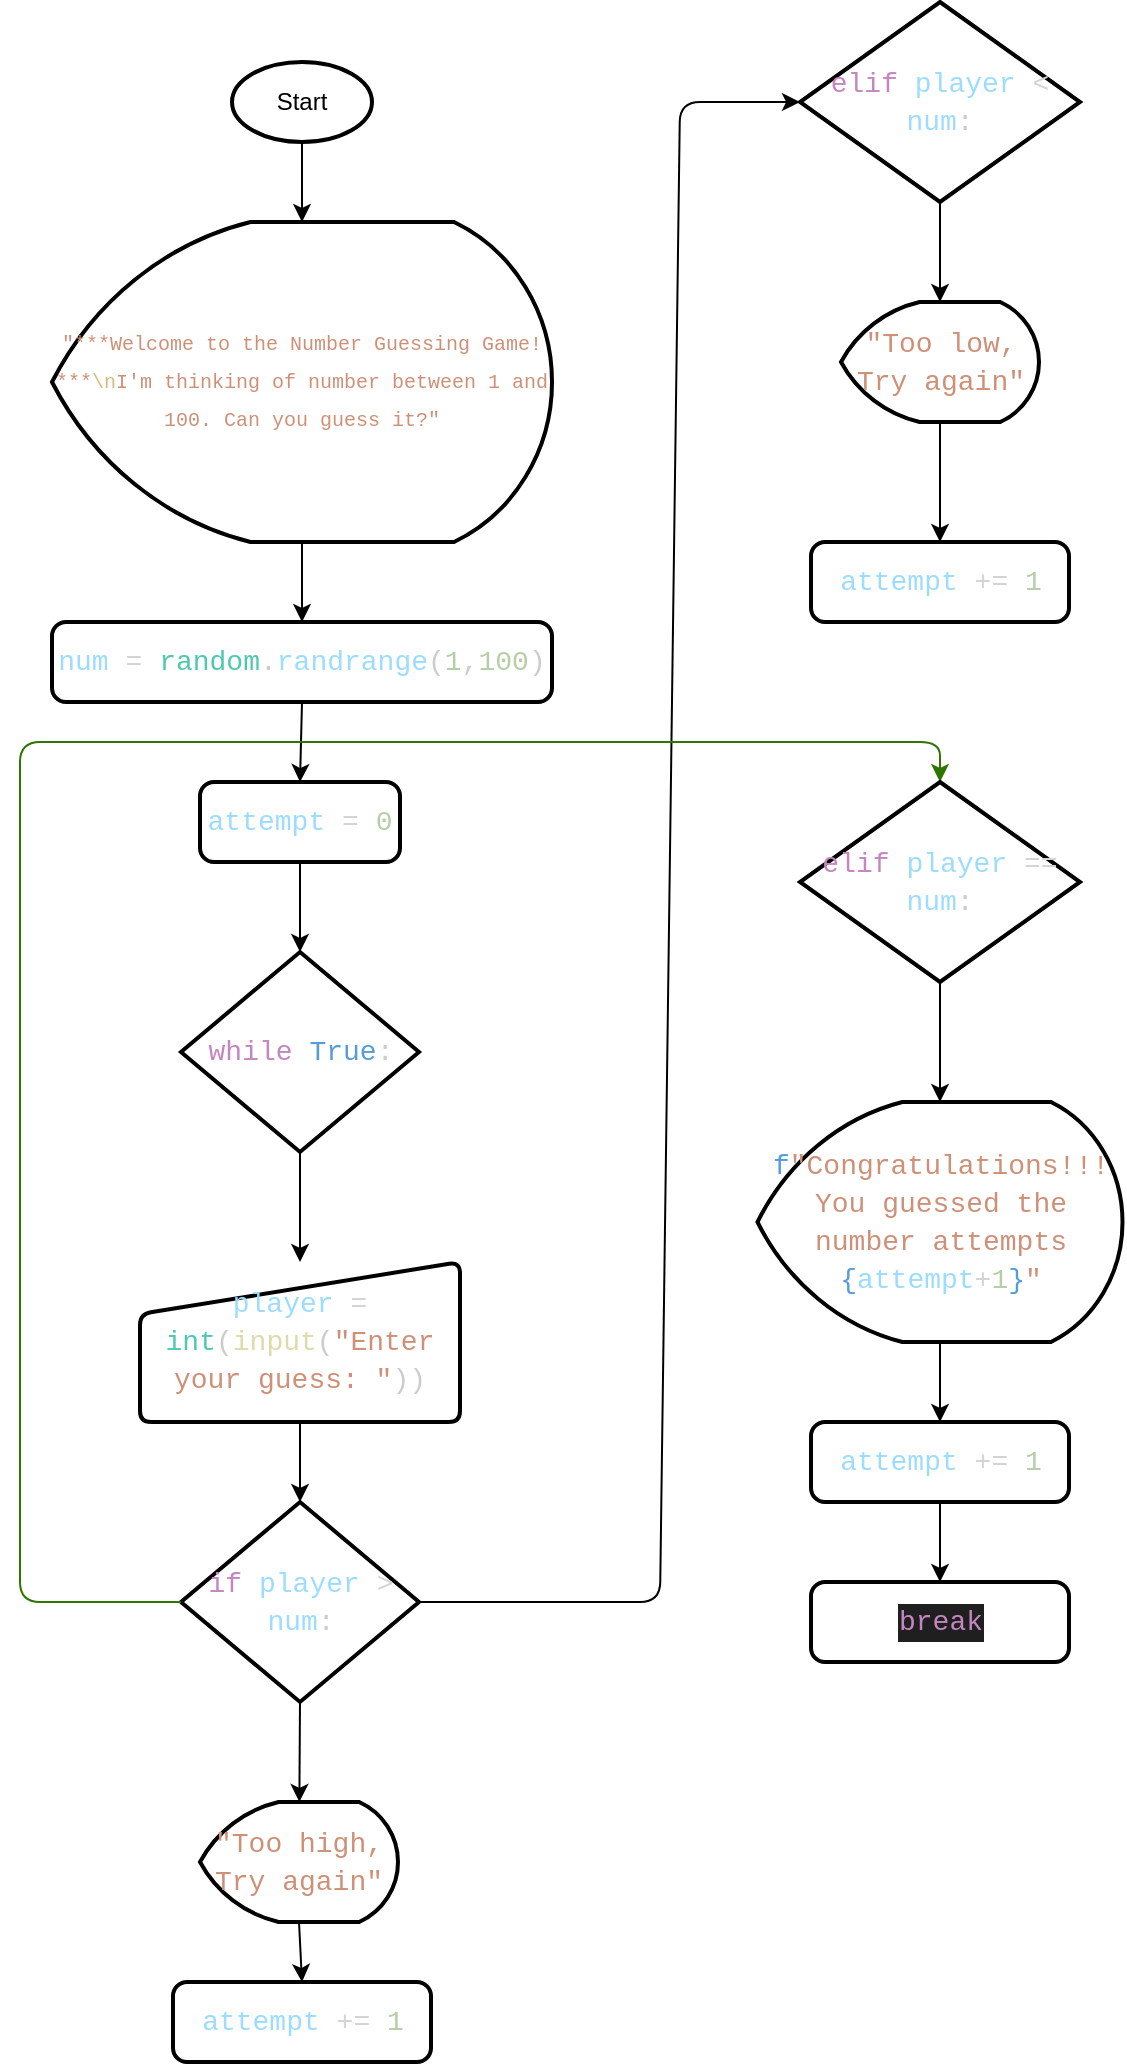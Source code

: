 <mxfile>
    <diagram id="dk59Ffyd__K_jxh7B8Td" name="Page-1">
        <mxGraphModel dx="1204" dy="787" grid="1" gridSize="10" guides="1" tooltips="1" connect="1" arrows="1" fold="1" page="1" pageScale="1" pageWidth="827" pageHeight="1169" math="0" shadow="0">
            <root>
                <mxCell id="0"/>
                <mxCell id="1" parent="0"/>
                <mxCell id="5" style="edgeStyle=none;html=1;exitX=0.5;exitY=1;exitDx=0;exitDy=0;exitPerimeter=0;entryX=0.5;entryY=0;entryDx=0;entryDy=0;entryPerimeter=0;fontSize=10;" edge="1" parent="1" source="2" target="4">
                    <mxGeometry relative="1" as="geometry"/>
                </mxCell>
                <mxCell id="2" value="Start" style="strokeWidth=2;html=1;shape=mxgraph.flowchart.start_1;whiteSpace=wrap;" vertex="1" parent="1">
                    <mxGeometry x="126" y="40" width="70" height="40" as="geometry"/>
                </mxCell>
                <mxCell id="7" style="edgeStyle=none;html=1;exitX=0.5;exitY=1;exitDx=0;exitDy=0;exitPerimeter=0;fontSize=10;" edge="1" parent="1" source="4" target="6">
                    <mxGeometry relative="1" as="geometry"/>
                </mxCell>
                <mxCell id="4" value="&lt;div style=&quot;color: rgb(204, 204, 204); font-family: Consolas, &amp;quot;Courier New&amp;quot;, monospace; font-size: 10px; line-height: 19px;&quot;&gt;&lt;span style=&quot;color: rgb(206, 145, 120); font-size: 10px;&quot;&gt;&quot;***Welcome to the Number Guessing Game! ***&lt;/span&gt;&lt;span style=&quot;color: rgb(215, 186, 125); font-size: 10px;&quot;&gt;\n&lt;/span&gt;&lt;span style=&quot;color: rgb(206, 145, 120); font-size: 10px;&quot;&gt;I'm thinking of number between 1 and 100. Can you guess it?&quot;&lt;/span&gt;&lt;/div&gt;" style="strokeWidth=2;html=1;shape=mxgraph.flowchart.display;whiteSpace=wrap;fontSize=10;labelPosition=center;verticalLabelPosition=middle;align=center;verticalAlign=middle;" vertex="1" parent="1">
                    <mxGeometry x="36" y="120" width="250" height="160" as="geometry"/>
                </mxCell>
                <mxCell id="10" style="edgeStyle=none;html=1;exitX=0.5;exitY=1;exitDx=0;exitDy=0;entryX=0.5;entryY=0;entryDx=0;entryDy=0;fontSize=10;" edge="1" parent="1" source="6" target="8">
                    <mxGeometry relative="1" as="geometry"/>
                </mxCell>
                <mxCell id="6" value="&lt;div style=&quot;color: rgb(204, 204, 204); font-family: Consolas, &amp;quot;Courier New&amp;quot;, monospace; font-size: 14px; line-height: 19px;&quot;&gt;&lt;span style=&quot;color: rgb(156, 220, 254);&quot;&gt;num&lt;/span&gt; &lt;span style=&quot;color: rgb(212, 212, 212);&quot;&gt;=&lt;/span&gt; &lt;span style=&quot;color: rgb(78, 201, 176);&quot;&gt;random&lt;/span&gt;.&lt;span style=&quot;color: rgb(156, 220, 254);&quot;&gt;randrange&lt;/span&gt;(&lt;span style=&quot;color: rgb(181, 206, 168);&quot;&gt;1&lt;/span&gt;,&lt;span style=&quot;color: rgb(181, 206, 168);&quot;&gt;100&lt;/span&gt;)&lt;/div&gt;" style="rounded=1;whiteSpace=wrap;html=1;absoluteArcSize=1;arcSize=14;strokeWidth=2;labelBackgroundColor=none;fontSize=10;" vertex="1" parent="1">
                    <mxGeometry x="36" y="320" width="250" height="40" as="geometry"/>
                </mxCell>
                <mxCell id="12" style="edgeStyle=none;html=1;exitX=0.5;exitY=1;exitDx=0;exitDy=0;entryX=0.5;entryY=0;entryDx=0;entryDy=0;entryPerimeter=0;fontSize=10;" edge="1" parent="1" source="8" target="11">
                    <mxGeometry relative="1" as="geometry"/>
                </mxCell>
                <mxCell id="8" value="&lt;div style=&quot;color: rgb(204, 204, 204); font-family: Consolas, &amp;quot;Courier New&amp;quot;, monospace; font-size: 14px; line-height: 19px;&quot;&gt;&lt;span style=&quot;color: rgb(156, 220, 254);&quot;&gt;attempt&lt;/span&gt; &lt;span style=&quot;color: rgb(212, 212, 212);&quot;&gt;=&lt;/span&gt; &lt;span style=&quot;color: rgb(181, 206, 168);&quot;&gt;0&lt;/span&gt;&lt;/div&gt;" style="rounded=1;whiteSpace=wrap;html=1;absoluteArcSize=1;arcSize=14;strokeWidth=2;labelBackgroundColor=none;fontSize=10;" vertex="1" parent="1">
                    <mxGeometry x="110" y="400" width="100" height="40" as="geometry"/>
                </mxCell>
                <mxCell id="15" style="edgeStyle=none;html=1;exitX=0.5;exitY=1;exitDx=0;exitDy=0;exitPerimeter=0;entryX=0.5;entryY=0;entryDx=0;entryDy=0;fontSize=10;fontColor=none;" edge="1" parent="1" source="11" target="14">
                    <mxGeometry relative="1" as="geometry"/>
                </mxCell>
                <mxCell id="11" value="&lt;div style=&quot;color: rgb(204, 204, 204); font-family: Consolas, &amp;quot;Courier New&amp;quot;, monospace; font-size: 14px; line-height: 19px;&quot;&gt;&lt;span style=&quot;color: rgb(197, 134, 192);&quot;&gt;while&lt;/span&gt; &lt;span style=&quot;color: rgb(86, 156, 214);&quot;&gt;True&lt;/span&gt;:&lt;/div&gt;" style="strokeWidth=2;html=1;shape=mxgraph.flowchart.decision;whiteSpace=wrap;labelBackgroundColor=none;fontSize=10;" vertex="1" parent="1">
                    <mxGeometry x="100.5" y="485" width="119" height="100" as="geometry"/>
                </mxCell>
                <mxCell id="18" style="edgeStyle=none;html=1;exitX=0.5;exitY=1;exitDx=0;exitDy=0;entryX=0.5;entryY=0;entryDx=0;entryDy=0;entryPerimeter=0;fontSize=10;fontColor=none;" edge="1" parent="1" source="14" target="17">
                    <mxGeometry relative="1" as="geometry"/>
                </mxCell>
                <mxCell id="14" value="&lt;div style=&quot;color: rgb(204, 204, 204); font-family: Consolas, &amp;quot;Courier New&amp;quot;, monospace; font-size: 14px; line-height: 19px;&quot;&gt;&lt;span style=&quot;color: rgb(156, 220, 254);&quot;&gt;player&lt;/span&gt; &lt;span style=&quot;color: rgb(212, 212, 212);&quot;&gt;=&lt;/span&gt; &lt;span style=&quot;color: rgb(78, 201, 176);&quot;&gt;int&lt;/span&gt;(&lt;span style=&quot;color: rgb(220, 220, 170);&quot;&gt;input&lt;/span&gt;(&lt;span style=&quot;color: rgb(206, 145, 120);&quot;&gt;&quot;Enter your guess: &quot;&lt;/span&gt;))&lt;/div&gt;" style="html=1;strokeWidth=2;shape=manualInput;whiteSpace=wrap;rounded=1;size=26;arcSize=11;labelBackgroundColor=none;fontSize=10;fontColor=none;" vertex="1" parent="1">
                    <mxGeometry x="80" y="640" width="160" height="80" as="geometry"/>
                </mxCell>
                <mxCell id="20" style="edgeStyle=none;html=1;exitX=0.5;exitY=1;exitDx=0;exitDy=0;exitPerimeter=0;fontSize=10;fontColor=none;" edge="1" parent="1" source="17" target="19">
                    <mxGeometry relative="1" as="geometry"/>
                </mxCell>
                <mxCell id="17" value="&lt;div style=&quot;color: rgb(204, 204, 204); font-family: Consolas, &amp;quot;Courier New&amp;quot;, monospace; font-size: 14px; line-height: 19px;&quot;&gt;&lt;div style=&quot;line-height: 19px;&quot;&gt;&lt;span style=&quot;color: rgb(197, 134, 192);&quot;&gt;if&lt;/span&gt; &lt;span style=&quot;color: rgb(156, 220, 254);&quot;&gt;player&lt;/span&gt; &lt;span style=&quot;color: rgb(212, 212, 212);&quot;&gt;&amp;gt;&lt;/span&gt; &lt;span style=&quot;color: rgb(156, 220, 254);&quot;&gt;num&lt;/span&gt;:&lt;/div&gt;&lt;/div&gt;" style="strokeWidth=2;html=1;shape=mxgraph.flowchart.decision;whiteSpace=wrap;labelBackgroundColor=none;fontSize=10;" vertex="1" parent="1">
                    <mxGeometry x="100.5" y="760" width="119" height="100" as="geometry"/>
                </mxCell>
                <mxCell id="22" style="edgeStyle=none;html=1;exitX=0.5;exitY=1;exitDx=0;exitDy=0;exitPerimeter=0;entryX=0.5;entryY=0;entryDx=0;entryDy=0;fontSize=10;fontColor=none;" edge="1" parent="1" source="19" target="21">
                    <mxGeometry relative="1" as="geometry"/>
                </mxCell>
                <mxCell id="19" value="&lt;div style=&quot;color: rgb(204, 204, 204); font-family: Consolas, &amp;quot;Courier New&amp;quot;, monospace; font-size: 14px; line-height: 19px;&quot;&gt;&lt;span style=&quot;color: rgb(206, 145, 120);&quot;&gt;&quot;Too high, Try again&quot;&lt;/span&gt;&lt;/div&gt;" style="strokeWidth=2;html=1;shape=mxgraph.flowchart.display;whiteSpace=wrap;labelBackgroundColor=none;fontSize=10;fontColor=none;" vertex="1" parent="1">
                    <mxGeometry x="110" y="910" width="99" height="60" as="geometry"/>
                </mxCell>
                <mxCell id="26" style="edgeStyle=none;html=1;entryX=0;entryY=0.5;entryDx=0;entryDy=0;entryPerimeter=0;fontSize=10;fontColor=#FFFFFF;" edge="1" parent="1" target="25">
                    <mxGeometry relative="1" as="geometry">
                        <mxPoint x="220" y="810" as="sourcePoint"/>
                        <Array as="points">
                            <mxPoint x="280" y="810"/>
                            <mxPoint x="340" y="810"/>
                            <mxPoint x="350" y="60"/>
                        </Array>
                    </mxGeometry>
                </mxCell>
                <mxCell id="21" value="&lt;div style=&quot;color: rgb(204, 204, 204); font-family: Consolas, &amp;quot;Courier New&amp;quot;, monospace; font-size: 14px; line-height: 19px;&quot;&gt;&lt;span style=&quot;color: rgb(156, 220, 254);&quot;&gt;attempt&lt;/span&gt; &lt;span style=&quot;color: rgb(212, 212, 212);&quot;&gt;+=&lt;/span&gt; &lt;span style=&quot;color: rgb(181, 206, 168);&quot;&gt;1&lt;/span&gt;&lt;/div&gt;" style="rounded=1;whiteSpace=wrap;html=1;absoluteArcSize=1;arcSize=14;strokeWidth=2;labelBackgroundColor=none;fontSize=10;fontColor=none;" vertex="1" parent="1">
                    <mxGeometry x="96.5" y="1000" width="129" height="40" as="geometry"/>
                </mxCell>
                <mxCell id="23" value="&lt;font color=&quot;#ffffff&quot;&gt;Yes&lt;/font&gt;" style="text;html=1;strokeColor=none;fillColor=none;align=center;verticalAlign=middle;whiteSpace=wrap;rounded=0;labelBackgroundColor=none;fontSize=10;fontColor=none;" vertex="1" parent="1">
                    <mxGeometry x="159.5" y="860" width="60" height="30" as="geometry"/>
                </mxCell>
                <mxCell id="30" style="edgeStyle=none;html=1;exitX=0.5;exitY=1;exitDx=0;exitDy=0;exitPerimeter=0;entryX=0.5;entryY=0;entryDx=0;entryDy=0;entryPerimeter=0;fontSize=10;fontColor=#FFFFFF;" edge="1" parent="1" source="25" target="29">
                    <mxGeometry relative="1" as="geometry"/>
                </mxCell>
                <mxCell id="25" value="&lt;div style=&quot;font-family: Consolas, &amp;quot;Courier New&amp;quot;, monospace; font-size: 14px; line-height: 19px;&quot;&gt;&lt;div style=&quot;line-height: 19px;&quot;&gt;&lt;div style=&quot;color: rgb(204, 204, 204); line-height: 19px;&quot;&gt;&lt;span style=&quot;color: rgb(197, 134, 192);&quot;&gt;elif&lt;/span&gt; &lt;span style=&quot;color: rgb(156, 220, 254);&quot;&gt;player&lt;/span&gt; &lt;span style=&quot;color: rgb(212, 212, 212);&quot;&gt;&amp;lt;&lt;/span&gt; &lt;span style=&quot;color: rgb(156, 220, 254);&quot;&gt;num&lt;/span&gt;:&lt;/div&gt;&lt;/div&gt;&lt;/div&gt;" style="strokeWidth=2;html=1;shape=mxgraph.flowchart.decision;whiteSpace=wrap;labelBackgroundColor=none;fontSize=10;" vertex="1" parent="1">
                    <mxGeometry x="410" y="10" width="140" height="100" as="geometry"/>
                </mxCell>
                <mxCell id="27" value="No" style="text;html=1;strokeColor=none;fillColor=none;align=center;verticalAlign=middle;whiteSpace=wrap;rounded=0;labelBackgroundColor=none;fontSize=10;fontColor=#FFFFFF;" vertex="1" parent="1">
                    <mxGeometry x="240" y="780" width="60" height="30" as="geometry"/>
                </mxCell>
                <mxCell id="33" style="edgeStyle=none;html=1;exitX=0.5;exitY=1;exitDx=0;exitDy=0;exitPerimeter=0;entryX=0.5;entryY=0;entryDx=0;entryDy=0;fontSize=10;fontColor=#FFFFFF;" edge="1" parent="1" source="29" target="32">
                    <mxGeometry relative="1" as="geometry"/>
                </mxCell>
                <mxCell id="29" value="&lt;div style=&quot;color: rgb(204, 204, 204); font-family: Consolas, &amp;quot;Courier New&amp;quot;, monospace; font-size: 14px; line-height: 19px;&quot;&gt;&lt;div style=&quot;line-height: 19px;&quot;&gt;&lt;span style=&quot;color: rgb(206, 145, 120);&quot;&gt;&quot;Too low, Try again&quot;&lt;/span&gt;&lt;/div&gt;&lt;/div&gt;" style="strokeWidth=2;html=1;shape=mxgraph.flowchart.display;whiteSpace=wrap;labelBackgroundColor=none;fontSize=10;fontColor=none;" vertex="1" parent="1">
                    <mxGeometry x="430.5" y="160" width="99" height="60" as="geometry"/>
                </mxCell>
                <mxCell id="31" value="Yes" style="text;html=1;strokeColor=none;fillColor=none;align=center;verticalAlign=middle;whiteSpace=wrap;rounded=0;labelBackgroundColor=none;fontSize=10;fontColor=#FFFFFF;" vertex="1" parent="1">
                    <mxGeometry x="480" y="120" width="60" height="30" as="geometry"/>
                </mxCell>
                <mxCell id="35" style="edgeStyle=none;html=1;entryX=0.5;entryY=0;entryDx=0;entryDy=0;entryPerimeter=0;fontSize=10;fontColor=#B3FF66;exitX=0;exitY=0.5;exitDx=0;exitDy=0;exitPerimeter=0;labelBackgroundColor=#B3FF66;fillColor=#60a917;strokeColor=#2D7600;" edge="1" parent="1" source="17" target="34">
                    <mxGeometry relative="1" as="geometry">
                        <mxPoint x="340" y="880" as="sourcePoint"/>
                        <Array as="points">
                            <mxPoint x="20" y="810"/>
                            <mxPoint x="20" y="380"/>
                            <mxPoint x="480" y="380"/>
                        </Array>
                    </mxGeometry>
                </mxCell>
                <mxCell id="32" value="&lt;div style=&quot;color: rgb(204, 204, 204); font-family: Consolas, &amp;quot;Courier New&amp;quot;, monospace; font-size: 14px; line-height: 19px;&quot;&gt;&lt;span style=&quot;color: rgb(156, 220, 254);&quot;&gt;attempt&lt;/span&gt; &lt;span style=&quot;color: rgb(212, 212, 212);&quot;&gt;+=&lt;/span&gt; &lt;span style=&quot;color: rgb(181, 206, 168);&quot;&gt;1&lt;/span&gt;&lt;/div&gt;" style="rounded=1;whiteSpace=wrap;html=1;absoluteArcSize=1;arcSize=14;strokeWidth=2;labelBackgroundColor=none;fontSize=10;fontColor=none;" vertex="1" parent="1">
                    <mxGeometry x="415.5" y="280" width="129" height="40" as="geometry"/>
                </mxCell>
                <mxCell id="44" style="edgeStyle=none;html=1;exitX=0.5;exitY=1;exitDx=0;exitDy=0;exitPerimeter=0;entryX=0.5;entryY=0;entryDx=0;entryDy=0;entryPerimeter=0;labelBackgroundColor=#B3FF66;fontSize=10;fontColor=#B3FF66;" edge="1" parent="1" source="34" target="43">
                    <mxGeometry relative="1" as="geometry"/>
                </mxCell>
                <mxCell id="34" value="&lt;div style=&quot;font-family: Consolas, &amp;quot;Courier New&amp;quot;, monospace; font-size: 14px; line-height: 19px;&quot;&gt;&lt;div style=&quot;line-height: 19px;&quot;&gt;&lt;div style=&quot;color: rgb(204, 204, 204); line-height: 19px;&quot;&gt;&lt;div style=&quot;line-height: 19px;&quot;&gt;&lt;span style=&quot;color: rgb(197, 134, 192);&quot;&gt;elif&lt;/span&gt; &lt;span style=&quot;color: rgb(156, 220, 254);&quot;&gt;player&lt;/span&gt; &lt;span style=&quot;color: rgb(212, 212, 212);&quot;&gt;==&lt;/span&gt; &lt;span style=&quot;color: rgb(156, 220, 254);&quot;&gt;num&lt;/span&gt;:&lt;/div&gt;&lt;/div&gt;&lt;/div&gt;&lt;/div&gt;" style="strokeWidth=2;html=1;shape=mxgraph.flowchart.decision;whiteSpace=wrap;labelBackgroundColor=none;fontSize=10;" vertex="1" parent="1">
                    <mxGeometry x="410" y="400" width="140" height="100" as="geometry"/>
                </mxCell>
                <mxCell id="36" value="No" style="text;html=1;strokeColor=none;fillColor=none;align=center;verticalAlign=middle;whiteSpace=wrap;rounded=0;labelBackgroundColor=none;fontSize=10;fontColor=#FFFFFF;" vertex="1" parent="1">
                    <mxGeometry x="10" y="530" width="60" height="30" as="geometry"/>
                </mxCell>
                <mxCell id="46" style="edgeStyle=none;html=1;exitX=0.5;exitY=1;exitDx=0;exitDy=0;entryX=0.5;entryY=0;entryDx=0;entryDy=0;labelBackgroundColor=#B3FF66;fontSize=10;fontColor=#B3FF66;" edge="1" parent="1" source="39" target="42">
                    <mxGeometry relative="1" as="geometry"/>
                </mxCell>
                <mxCell id="39" value="&lt;div style=&quot;color: rgb(204, 204, 204); font-family: Consolas, &amp;quot;Courier New&amp;quot;, monospace; font-size: 14px; line-height: 19px;&quot;&gt;&lt;span style=&quot;color: rgb(156, 220, 254);&quot;&gt;attempt&lt;/span&gt; &lt;span style=&quot;color: rgb(212, 212, 212);&quot;&gt;+=&lt;/span&gt; &lt;span style=&quot;color: rgb(181, 206, 168);&quot;&gt;1&lt;/span&gt;&lt;/div&gt;" style="rounded=1;whiteSpace=wrap;html=1;absoluteArcSize=1;arcSize=14;strokeWidth=2;labelBackgroundColor=none;fontSize=10;fontColor=none;" vertex="1" parent="1">
                    <mxGeometry x="415.5" y="720" width="129" height="40" as="geometry"/>
                </mxCell>
                <mxCell id="42" value="&lt;div style=&quot;font-family: Consolas, &amp;quot;Courier New&amp;quot;, monospace; font-size: 14px; line-height: 19px;&quot;&gt;&lt;div style=&quot;color: rgb(204, 204, 204); background-color: rgb(31, 31, 31); line-height: 19px;&quot;&gt;&lt;span style=&quot;color: #c586c0;&quot;&gt;break&lt;/span&gt;&lt;/div&gt;&lt;/div&gt;" style="rounded=1;whiteSpace=wrap;html=1;absoluteArcSize=1;arcSize=14;strokeWidth=2;labelBackgroundColor=none;fontSize=10;fontColor=none;" vertex="1" parent="1">
                    <mxGeometry x="415.5" y="800" width="129" height="40" as="geometry"/>
                </mxCell>
                <mxCell id="45" style="edgeStyle=none;html=1;exitX=0.5;exitY=1;exitDx=0;exitDy=0;exitPerimeter=0;entryX=0.5;entryY=0;entryDx=0;entryDy=0;labelBackgroundColor=#B3FF66;fontSize=10;fontColor=#B3FF66;" edge="1" parent="1" source="43" target="39">
                    <mxGeometry relative="1" as="geometry"/>
                </mxCell>
                <mxCell id="43" value="&lt;div style=&quot;color: rgb(204, 204, 204); font-family: Consolas, &amp;quot;Courier New&amp;quot;, monospace; font-size: 10px; line-height: 19px;&quot;&gt;&lt;div style=&quot;font-size: 14px; line-height: 19px;&quot;&gt;&lt;span style=&quot;color: rgb(86, 156, 214);&quot;&gt;f&lt;/span&gt;&lt;span style=&quot;color: rgb(206, 145, 120);&quot;&gt;&quot;Congratulations!!! You guessed the number attempts &lt;/span&gt;&lt;span style=&quot;color: rgb(86, 156, 214);&quot;&gt;{&lt;/span&gt;&lt;span style=&quot;color: rgb(156, 220, 254);&quot;&gt;attempt&lt;/span&gt;&lt;span style=&quot;color: rgb(212, 212, 212);&quot;&gt;+&lt;/span&gt;&lt;span style=&quot;color: rgb(181, 206, 168);&quot;&gt;1&lt;/span&gt;&lt;span style=&quot;color: rgb(86, 156, 214);&quot;&gt;}&lt;/span&gt;&lt;span style=&quot;color: rgb(206, 145, 120);&quot;&gt;&quot;&lt;/span&gt;&lt;/div&gt;&lt;/div&gt;" style="strokeWidth=2;html=1;shape=mxgraph.flowchart.display;whiteSpace=wrap;fontSize=10;labelPosition=center;verticalLabelPosition=middle;align=center;verticalAlign=middle;" vertex="1" parent="1">
                    <mxGeometry x="388.75" y="560" width="182.5" height="120" as="geometry"/>
                </mxCell>
            </root>
        </mxGraphModel>
    </diagram>
</mxfile>